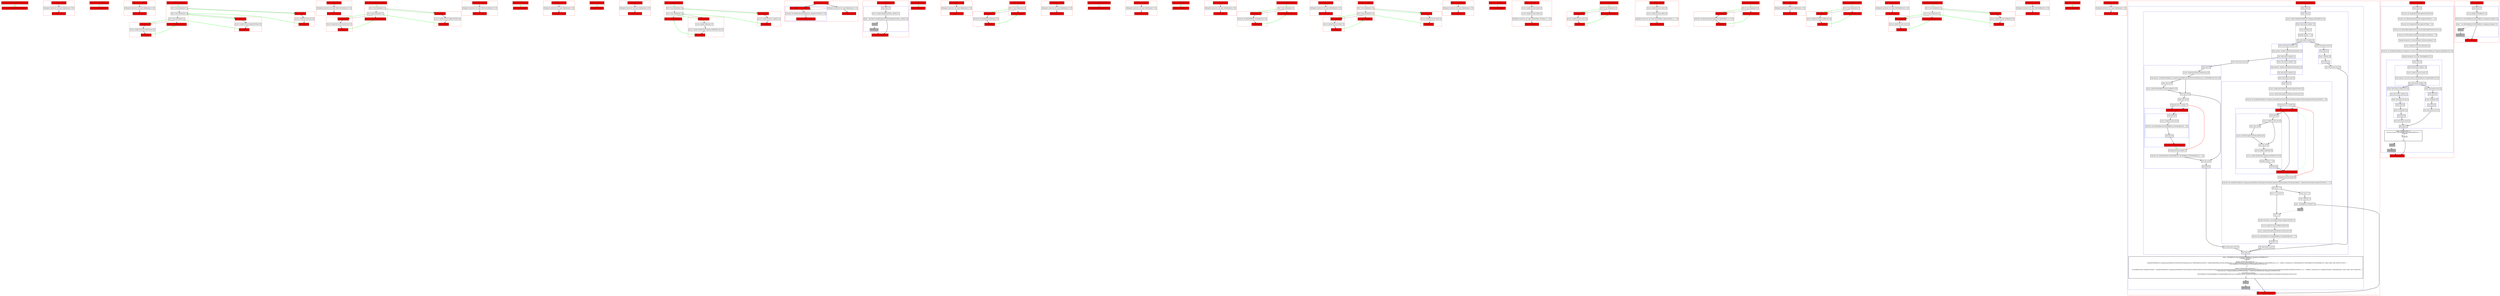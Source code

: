 digraph kt44814_kt {
    graph [nodesep=3]
    node [shape=box penwidth=2]
    edge [penwidth=2]

    subgraph cluster_0 {
        color=red
        0 [label="Enter class FlyweightCapableTreeStructure [1]" style="filled" fillcolor=red];
        1 [label="Exit class FlyweightCapableTreeStructure [1]" style="filled" fillcolor=red];
    }
    0 -> {1} [color=green];

    subgraph cluster_1 {
        color=red
        2 [label="Enter function <init> [2]" style="filled" fillcolor=red];
        3 [label="Delegated constructor call: super<R|kotlin/Any|>() [2]"];
        4 [label="Exit function <init> [2]" style="filled" fillcolor=red];
    }
    2 -> {3};
    3 -> {4};

    subgraph cluster_2 {
        color=red
        5 [label="Enter class FirSourceElement [1]" style="filled" fillcolor=red];
        6 [label="Exit class FirSourceElement [1]" style="filled" fillcolor=red];
    }
    5 -> {6} [color=green];

    subgraph cluster_3 {
        color=red
        7 [label="Enter function <init> [2]" style="filled" fillcolor=red];
        8 [label="Delegated constructor call: super<R|kotlin/Any|>() [2]"];
        9 [label="Exit function <init> [2]" style="filled" fillcolor=red];
    }
    7 -> {8};
    8 -> {9};

    subgraph cluster_4 {
        color=red
        10 [label="Enter class FirPsiSourceElement [1]" style="filled" fillcolor=red];
        11 [label="Part of class initialization [1]"];
        12 [label="Part of class initialization [1]"];
        13 [label="Part of class initialization [1]"];
        14 [label="Exit class FirPsiSourceElement [1]" style="filled" fillcolor=red];
    }
    10 -> {11} [color=green];
    11 -> {12} [style=dotted];
    11 -> {18} [color=green];
    11 -> {18} [style=dashed];
    12 -> {13} [style=dotted];
    12 -> {21} [color=green];
    12 -> {21} [style=dashed];
    13 -> {14} [style=dotted];
    13 -> {24} [color=green];
    13 -> {24} [style=dashed];

    subgraph cluster_5 {
        color=red
        15 [label="Enter function <init> [2]" style="filled" fillcolor=red];
        16 [label="Delegated constructor call: super<R|FirSourceElement|>() [2]"];
        17 [label="Exit function <init> [2]" style="filled" fillcolor=red];
    }
    15 -> {16};
    16 -> {17};

    subgraph cluster_6 {
        color=red
        18 [label="Enter property [2]" style="filled" fillcolor=red];
        19 [label="Access variable R|<local>/psi| [2]"];
        20 [label="Exit property [2]" style="filled" fillcolor=red];
    }
    18 -> {19};
    19 -> {20};
    20 -> {12} [color=green];

    subgraph cluster_7 {
        color=red
        21 [label="Enter property [2]" style="filled" fillcolor=red];
        22 [label="Access variable R|<local>/lighterASTNode| [2]"];
        23 [label="Exit property [2]" style="filled" fillcolor=red];
    }
    21 -> {22};
    22 -> {23};
    23 -> {13} [color=green];

    subgraph cluster_8 {
        color=red
        24 [label="Enter property [2]" style="filled" fillcolor=red];
        25 [label="Access variable R|<local>/treeStructure| [2]"];
        26 [label="Exit property [2]" style="filled" fillcolor=red];
    }
    24 -> {25};
    25 -> {26};
    26 -> {14} [color=green];

    subgraph cluster_9 {
        color=red
        27 [label="Enter class FirLightSourceElement [1]" style="filled" fillcolor=red];
        28 [label="Part of class initialization [1]"];
        29 [label="Part of class initialization [1]"];
        30 [label="Exit class FirLightSourceElement [1]" style="filled" fillcolor=red];
    }
    27 -> {28} [color=green];
    28 -> {29} [style=dotted];
    28 -> {34} [color=green];
    28 -> {34} [style=dashed];
    29 -> {30} [style=dotted];
    29 -> {37} [color=green];
    29 -> {37} [style=dashed];

    subgraph cluster_10 {
        color=red
        31 [label="Enter function <init> [2]" style="filled" fillcolor=red];
        32 [label="Delegated constructor call: super<R|FirSourceElement|>() [2]"];
        33 [label="Exit function <init> [2]" style="filled" fillcolor=red];
    }
    31 -> {32};
    32 -> {33};

    subgraph cluster_11 {
        color=red
        34 [label="Enter property [2]" style="filled" fillcolor=red];
        35 [label="Access variable R|<local>/lighterASTNode| [2]"];
        36 [label="Exit property [2]" style="filled" fillcolor=red];
    }
    34 -> {35};
    35 -> {36};
    36 -> {29} [color=green];

    subgraph cluster_12 {
        color=red
        37 [label="Enter property [2]" style="filled" fillcolor=red];
        38 [label="Access variable R|<local>/treeStructure| [2]"];
        39 [label="Exit property [2]" style="filled" fillcolor=red];
    }
    37 -> {38};
    38 -> {39};
    39 -> {30} [color=green];

    subgraph cluster_13 {
        color=red
        40 [label="Enter class PsiElement [1]" style="filled" fillcolor=red];
        41 [label="Exit class PsiElement [1]" style="filled" fillcolor=red];
    }
    40 -> {41} [color=green];

    subgraph cluster_14 {
        color=red
        42 [label="Enter function <init> [2]" style="filled" fillcolor=red];
        43 [label="Delegated constructor call: super<R|kotlin/Any|>() [2]"];
        44 [label="Exit function <init> [2]" style="filled" fillcolor=red];
    }
    42 -> {43};
    43 -> {44};

    subgraph cluster_15 {
        color=red
        45 [label="Enter class ASTNode [1]" style="filled" fillcolor=red];
        46 [label="Exit class ASTNode [1]" style="filled" fillcolor=red];
    }
    45 -> {46} [color=green];

    subgraph cluster_16 {
        color=red
        47 [label="Enter function <init> [2]" style="filled" fillcolor=red];
        48 [label="Delegated constructor call: super<R|kotlin/Any|>() [2]"];
        49 [label="Exit function <init> [2]" style="filled" fillcolor=red];
    }
    47 -> {48};
    48 -> {49};

    subgraph cluster_17 {
        color=red
        50 [label="Enter class LighterASTNode [1]" style="filled" fillcolor=red];
        51 [label="Part of class initialization [1]"];
        52 [label="Part of class initialization [1]"];
        53 [label="Exit class LighterASTNode [1]" style="filled" fillcolor=red];
    }
    50 -> {51} [color=green];
    51 -> {52} [style=dotted];
    51 -> {60} [color=green];
    51 -> {60} [style=dashed];
    52 -> {53} [style=dotted];
    52 -> {70} [color=green];
    52 -> {70} [style=dashed];

    subgraph cluster_18 {
        color=red
        54 [label="Enter function <init> [2]" style="filled" fillcolor=red];
        subgraph cluster_19 {
            color=blue
            57 [label="Enter default value of _children [3]" style="filled" fillcolor=red];
            58 [label="Function call: R|kotlin/collections/emptyList|<R|LighterASTNode?|>() [3]"];
            59 [label="Exit default value of _children [3]" style="filled" fillcolor=red];
        }
        55 [label="Delegated constructor call: super<R|kotlin/Any|>() [2]"];
        56 [label="Exit function <init> [2]" style="filled" fillcolor=red];
    }
    54 -> {57 55};
    55 -> {56};
    57 -> {58};
    57 -> {57} [style=dashed];
    58 -> {59};

    subgraph cluster_20 {
        color=red
        60 [label="Enter property [2]" style="filled" fillcolor=red];
        61 [label="Access variable R|<local>/_children| [2]"];
        62 [label="Exit property [2]" style="filled" fillcolor=red];
    }
    60 -> {61};
    61 -> {62};
    62 -> {52} [color=green];

    subgraph cluster_21 {
        color=red
        63 [label="Enter function getChildren [2]" style="filled" fillcolor=red];
        subgraph cluster_22 {
            color=blue
            64 [label="Enter block [2]"];
            65 [label="Access variable R|/LighterASTNode._children| [2]"];
            66 [label="Jump: ^getChildren this@R|/LighterASTNode|.R|/LighterASTNode._children| [2]"];
            67 [label="Stub [2]" style="filled" fillcolor=gray];
            68 [label="Exit block [2]" style="filled" fillcolor=gray];
        }
        69 [label="Exit function getChildren [2]" style="filled" fillcolor=red];
    }
    63 -> {64};
    64 -> {65};
    65 -> {66};
    66 -> {69};
    66 -> {67} [style=dotted];
    67 -> {68} [style=dotted];
    68 -> {69} [style=dotted];

    subgraph cluster_23 {
        color=red
        70 [label="Enter property [2]" style="filled" fillcolor=red];
        71 [label="Access qualifier /TokenType [2]"];
        72 [label="Access variable R|/TokenType.Companion.MODIFIER_LIST| [2]"];
        73 [label="Exit property [2]" style="filled" fillcolor=red];
    }
    70 -> {71};
    71 -> {72};
    72 -> {73};
    73 -> {53} [color=green];

    subgraph cluster_24 {
        color=red
        74 [label="Enter class TokenType [1]" style="filled" fillcolor=red];
        75 [label="Exit class TokenType [1]" style="filled" fillcolor=red];
    }
    74 -> {75} [color=green];

    subgraph cluster_25 {
        color=red
        76 [label="Enter function <init> [2]" style="filled" fillcolor=red];
        77 [label="Delegated constructor call: super<R|kotlin/Any|>() [2]"];
        78 [label="Exit function <init> [2]" style="filled" fillcolor=red];
    }
    76 -> {77};
    77 -> {78};

    subgraph cluster_26 {
        color=red
        79 [label="Enter class Companion [2]" style="filled" fillcolor=red];
        80 [label="Part of class initialization [2]"];
        81 [label="Exit class Companion [2]" style="filled" fillcolor=red];
    }
    79 -> {80} [color=green];
    80 -> {81} [style=dotted];
    80 -> {85} [color=green];
    80 -> {85} [style=dashed];

    subgraph cluster_27 {
        color=red
        82 [label="Enter function <init> [3]" style="filled" fillcolor=red];
        83 [label="Delegated constructor call: super<R|kotlin/Any|>() [3]"];
        84 [label="Exit function <init> [3]" style="filled" fillcolor=red];
    }
    82 -> {83};
    83 -> {84};

    subgraph cluster_28 {
        color=red
        85 [label="Enter property [3]" style="filled" fillcolor=red];
        86 [label="Function call: R|/TokenType.TokenType|() [3]"];
        87 [label="Exit property [3]" style="filled" fillcolor=red];
    }
    85 -> {86};
    86 -> {87};
    87 -> {81} [color=green];

    subgraph cluster_29 {
        color=red
        88 [label="Enter class KtModifierKeywordToken [1]" style="filled" fillcolor=red];
        89 [label="Exit class KtModifierKeywordToken [1]" style="filled" fillcolor=red];
    }
    88 -> {89} [color=green];

    subgraph cluster_30 {
        color=red
        90 [label="Enter function <init> [2]" style="filled" fillcolor=red];
        91 [label="Delegated constructor call: super<R|kotlin/Any|>() [2]"];
        92 [label="Exit function <init> [2]" style="filled" fillcolor=red];
    }
    90 -> {91};
    91 -> {92};

    subgraph cluster_31 {
        color=red
        93 [label="Enter class KtModifierList [1]" style="filled" fillcolor=red];
        94 [label="Exit class KtModifierList [1]" style="filled" fillcolor=red];
    }
    93 -> {94} [color=green];

    subgraph cluster_32 {
        color=red
        95 [label="Enter function <init> [2]" style="filled" fillcolor=red];
        96 [label="Delegated constructor call: super<R|PsiElement|>() [2]"];
        97 [label="Exit function <init> [2]" style="filled" fillcolor=red];
    }
    95 -> {96};
    96 -> {97};

    subgraph cluster_33 {
        color=red
        98 [label="Enter class KtModifierListOwner [1]" style="filled" fillcolor=red];
        99 [label="Part of class initialization [1]"];
        100 [label="Exit class KtModifierListOwner [1]" style="filled" fillcolor=red];
    }
    98 -> {99} [color=green];
    99 -> {100} [style=dotted];
    99 -> {104} [color=green];
    99 -> {104} [style=dashed];

    subgraph cluster_34 {
        color=red
        101 [label="Enter function <init> [2]" style="filled" fillcolor=red];
        102 [label="Delegated constructor call: super<R|PsiElement|>() [2]"];
        103 [label="Exit function <init> [2]" style="filled" fillcolor=red];
    }
    101 -> {102};
    102 -> {103};

    subgraph cluster_35 {
        color=red
        104 [label="Enter property [2]" style="filled" fillcolor=red];
        105 [label="Function call: R|/KtModifierList.KtModifierList|() [2]"];
        106 [label="Exit property [2]" style="filled" fillcolor=red];
    }
    104 -> {105};
    105 -> {106};
    106 -> {100} [color=green];

    subgraph cluster_36 {
        color=red
        107 [label="Enter class FirModifier [1]" style="filled" fillcolor=red];
        108 [label="Part of class initialization [1]"];
        109 [label="Part of class initialization [1]"];
        110 [label="Exit class FirModifier [1]" style="filled" fillcolor=red];
    }
    107 -> {108} [color=green];
    108 -> {109} [style=dotted];
    108 -> {114} [color=green];
    108 -> {114} [style=dashed];
    109 -> {110} [style=dotted];
    109 -> {117} [color=green];
    109 -> {117} [style=dashed];

    subgraph cluster_37 {
        color=red
        111 [label="Enter function <init> [2]" style="filled" fillcolor=red];
        112 [label="Delegated constructor call: super<R|kotlin/Any|>() [2]"];
        113 [label="Exit function <init> [2]" style="filled" fillcolor=red];
    }
    111 -> {112};
    112 -> {113};

    subgraph cluster_38 {
        color=red
        114 [label="Enter property [2]" style="filled" fillcolor=red];
        115 [label="Access variable R|<local>/node| [2]"];
        116 [label="Exit property [2]" style="filled" fillcolor=red];
    }
    114 -> {115};
    115 -> {116};
    116 -> {109} [color=green];

    subgraph cluster_39 {
        color=red
        117 [label="Enter property [2]" style="filled" fillcolor=red];
        118 [label="Access variable R|<local>/token| [2]"];
        119 [label="Exit property [2]" style="filled" fillcolor=red];
    }
    117 -> {118};
    118 -> {119};
    119 -> {110} [color=green];

    subgraph cluster_40 {
        color=red
        120 [label="Enter class FirPsiModifier [2]" style="filled" fillcolor=red];
        121 [label="Exit class FirPsiModifier [2]" style="filled" fillcolor=red];
    }
    120 -> {121} [color=green];

    subgraph cluster_41 {
        color=red
        122 [label="Enter function <init> [3]" style="filled" fillcolor=red];
        123 [label="Access variable R|<local>/node| [4]"];
        124 [label="Access variable R|<local>/token| [4]"];
        125 [label="Delegated constructor call: super<R|FirModifier<ASTNode>|>(...) [3]"];
        126 [label="Exit function <init> [3]" style="filled" fillcolor=red];
    }
    122 -> {123};
    123 -> {124};
    124 -> {125};
    125 -> {126};

    subgraph cluster_42 {
        color=red
        127 [label="Enter class FirLightModifier [2]" style="filled" fillcolor=red];
        128 [label="Part of class initialization [2]"];
        129 [label="Exit class FirLightModifier [2]" style="filled" fillcolor=red];
    }
    127 -> {128} [color=green];
    128 -> {129} [style=dotted];
    128 -> {135} [color=green];
    128 -> {135} [style=dashed];

    subgraph cluster_43 {
        color=red
        130 [label="Enter function <init> [3]" style="filled" fillcolor=red];
        131 [label="Access variable R|<local>/node| [4]"];
        132 [label="Access variable R|<local>/token| [4]"];
        133 [label="Delegated constructor call: super<R|FirModifier<LighterASTNode>|>(...) [3]"];
        134 [label="Exit function <init> [3]" style="filled" fillcolor=red];
    }
    130 -> {131};
    131 -> {132};
    132 -> {133};
    133 -> {134};

    subgraph cluster_44 {
        color=red
        135 [label="Enter property [3]" style="filled" fillcolor=red];
        136 [label="Access variable R|<local>/tree| [3]"];
        137 [label="Exit property [3]" style="filled" fillcolor=red];
    }
    135 -> {136};
    136 -> {137};
    137 -> {129} [color=green];

    subgraph cluster_45 {
        color=red
        138 [label="Enter class FirModifierList [1]" style="filled" fillcolor=red];
        139 [label="Part of class initialization [1]"];
        140 [label="Exit class FirModifierList [1]" style="filled" fillcolor=red];
    }
    138 -> {139} [color=green];
    139 -> {140} [style=dotted];
    139 -> {144} [color=green];
    139 -> {144} [style=dashed];

    subgraph cluster_46 {
        color=red
        141 [label="Enter function <init> [2]" style="filled" fillcolor=red];
        142 [label="Delegated constructor call: super<R|kotlin/Any|>() [2]"];
        143 [label="Exit function <init> [2]" style="filled" fillcolor=red];
    }
    141 -> {142};
    142 -> {143};

    subgraph cluster_47 {
        color=red
        144 [label="Enter property [2]" style="filled" fillcolor=red];
        145 [label="Function call: R|kotlin/collections/emptyList|<R|FirModifier<*>|>() [2]"];
        146 [label="Exit property [2]" style="filled" fillcolor=red];
    }
    144 -> {145};
    145 -> {146};
    146 -> {140} [color=green];

    subgraph cluster_48 {
        color=red
        147 [label="Enter class FirPsiModifierList [2]" style="filled" fillcolor=red];
        148 [label="Part of class initialization [2]"];
        149 [label="Exit class FirPsiModifierList [2]" style="filled" fillcolor=red];
    }
    147 -> {148} [color=green];
    148 -> {149} [style=dotted];
    148 -> {153} [color=green];
    148 -> {153} [style=dashed];

    subgraph cluster_49 {
        color=red
        150 [label="Enter function <init> [3]" style="filled" fillcolor=red];
        151 [label="Delegated constructor call: super<R|FirModifierList|>() [3]"];
        152 [label="Exit function <init> [3]" style="filled" fillcolor=red];
    }
    150 -> {151};
    151 -> {152};

    subgraph cluster_50 {
        color=red
        153 [label="Enter property [3]" style="filled" fillcolor=red];
        154 [label="Access variable R|<local>/modifierList| [3]"];
        155 [label="Exit property [3]" style="filled" fillcolor=red];
    }
    153 -> {154};
    154 -> {155};
    155 -> {149} [color=green];

    subgraph cluster_51 {
        color=red
        156 [label="Enter class FirLightModifierList [2]" style="filled" fillcolor=red];
        157 [label="Part of class initialization [2]"];
        158 [label="Part of class initialization [2]"];
        159 [label="Exit class FirLightModifierList [2]" style="filled" fillcolor=red];
    }
    156 -> {157} [color=green];
    157 -> {158} [style=dotted];
    157 -> {163} [color=green];
    157 -> {163} [style=dashed];
    158 -> {159} [style=dotted];
    158 -> {166} [color=green];
    158 -> {166} [style=dashed];

    subgraph cluster_52 {
        color=red
        160 [label="Enter function <init> [3]" style="filled" fillcolor=red];
        161 [label="Delegated constructor call: super<R|FirModifierList|>() [3]"];
        162 [label="Exit function <init> [3]" style="filled" fillcolor=red];
    }
    160 -> {161};
    161 -> {162};

    subgraph cluster_53 {
        color=red
        163 [label="Enter property [3]" style="filled" fillcolor=red];
        164 [label="Access variable R|<local>/modifierList| [3]"];
        165 [label="Exit property [3]" style="filled" fillcolor=red];
    }
    163 -> {164};
    164 -> {165};
    165 -> {158} [color=green];

    subgraph cluster_54 {
        color=red
        166 [label="Enter property [3]" style="filled" fillcolor=red];
        167 [label="Access variable R|<local>/tree| [3]"];
        168 [label="Exit property [3]" style="filled" fillcolor=red];
    }
    166 -> {167};
    167 -> {168};
    168 -> {159} [color=green];

    subgraph cluster_55 {
        color=red
        169 [label="Enter class Companion [2]" style="filled" fillcolor=red];
        170 [label="Exit class Companion [2]" style="filled" fillcolor=red];
    }
    169 -> {170} [color=green];

    subgraph cluster_56 {
        color=red
        171 [label="Enter function <init> [3]" style="filled" fillcolor=red];
        172 [label="Delegated constructor call: super<R|kotlin/Any|>() [3]"];
        173 [label="Exit function <init> [3]" style="filled" fillcolor=red];
    }
    171 -> {172};
    172 -> {173};

    subgraph cluster_57 {
        color=red
        174 [label="Enter function getModifierList [3]" style="filled" fillcolor=red];
        subgraph cluster_58 {
            color=blue
            175 [label="Enter block [3]"];
            subgraph cluster_59 {
                color=blue
                176 [label="Enter when [3]"];
                177 [label="Access variable this@R|/FirModifierList.Companion.getModifierList| [4]"];
                subgraph cluster_60 {
                    color=blue
                    178 [label="Enter when branch condition  [4]"];
                    179 [label="Const: Null(null) [5]"];
                    180 [label="Equality operator == [5]"];
                    181 [label="Exit when branch condition [4]"];
                }
                subgraph cluster_61 {
                    color=blue
                    182 [label="Enter when branch condition  [4]"];
                    183 [label="Type operator: ($subj$ is R|FirPsiSourceElement|) [5]"];
                    184 [label="Exit when branch condition [4]"];
                }
                subgraph cluster_62 {
                    color=blue
                    185 [label="Enter when branch condition  [4]"];
                    186 [label="Type operator: ($subj$ is R|FirLightSourceElement|) [5]"];
                    187 [label="Exit when branch condition [4]"];
                }
                188 [label="Enter when branch result [5]"];
                subgraph cluster_63 {
                    color=blue
                    189 [label="Enter block [7]"];
                    190 [label="Access variable R|/FirLightSourceElement.lighterASTNode| [9]"];
                    191 [label="Access variable R|/FirLightSourceElement.treeStructure| [9]"];
                    192 [label="Function call: this@R|/FirModifierList.Companion.getModifierList|.R|/FirLightSourceElement.lighterASTNode|.R|/LighterASTNode.getChildren|(...) [8]"];
                    193 [label="Postponed enter to lambda [8]"];
                    subgraph cluster_64 {
                        color=blue
                        239 [label="Enter function anonymousFunction [9]" style="filled" fillcolor=red];
                        subgraph cluster_65 {
                            color=blue
                            240 [label="Enter block [9]"];
                            241 [label="Access variable R|<local>/it| [9]"];
                            242 [label="Enter safe call [9]"];
                            243 [label="Access variable R|/LighterASTNode.tokenType| [9]"];
                            244 [label="Exit safe call [9]"];
                            245 [label="Access qualifier /TokenType [9]"];
                            246 [label="Access variable R|/TokenType.Companion.MODIFIER_LIST| [9]"];
                            247 [label="Equality operator == [9]"];
                            248 [label="Exit block [9]"];
                        }
                        249 [label="Exit function anonymousFunction [9]" style="filled" fillcolor=red];
                    }
                    194 [label="Postponed exit from lambda [8]"];
                    195 [label="Function call: this@R|/FirModifierList.Companion.getModifierList|.R|/FirLightSourceElement.lighterASTNode|.R|/LighterASTNode.getChildren|(...).R|kotlin/collections/find|<R|LighterASTNode?|>(...) [7]"];
                    196 [label="Exit lhs of ?: [7]"];
                    197 [label="Enter rhs of ?: [7]"];
                    198 [label="Const: Null(null) [7]"];
                    199 [label="Jump: ^getModifierList Null(null) [7]"];
                    200 [label="Stub [7]" style="filled" fillcolor=gray];
                    201 [label="Lhs of ?: is not null [7]"];
                    202 [label="Exit ?: [7]"];
                    203 [label="Variable declaration: lval modifierListNode: R|LighterASTNode| [7]"];
                    204 [label="Access variable R|<local>/modifierListNode| [8]"];
                    205 [label="Access variable R|/FirLightSourceElement.treeStructure| [8]"];
                    206 [label="Function call: R|/FirModifierList.FirLightModifierList.FirLightModifierList|(...) [7]"];
                    207 [label="Exit block [7]"];
                }
                208 [label="Exit when branch result [6]"];
                209 [label="Enter when branch result [5]"];
                subgraph cluster_66 {
                    color=blue
                    210 [label="Enter block [6]"];
                    211 [label="Access variable R|/FirPsiSourceElement.psi| [6]"];
                    212 [label="Type operator: (this@R|/FirModifierList.Companion.getModifierList|.R|/FirPsiSourceElement.psi| as? R|KtModifierListOwner|) [6]"];
                    213 [label="Enter safe call [6]"];
                    214 [label="Access variable R|/KtModifierListOwner.modifierList| [6]"];
                    215 [label="Exit safe call [6]"];
                    216 [label="Enter safe call [6]"];
                    217 [label="Postponed enter to lambda [7]"];
                    subgraph cluster_67 {
                        color=blue
                        233 [label="Enter function anonymousFunction [8]" style="filled" fillcolor=red];
                        subgraph cluster_68 {
                            color=blue
                            234 [label="Enter block [8]"];
                            235 [label="Access variable R|<local>/it| [9]"];
                            236 [label="Function call: R|/FirModifierList.FirPsiModifierList.FirPsiModifierList|(...) [8]"];
                            237 [label="Exit block [8]"];
                        }
                        238 [label="Exit function anonymousFunction [8]" style="filled" fillcolor=red];
                    }
                    218 [label="Postponed exit from lambda [7]"];
                    219 [label="Function call: $subj$.R|kotlin/let|<R|KtModifierList|, R|FirModifierList.FirPsiModifierList|>(...) [6]"];
                    220 [label="Exit safe call [6]"];
                    221 [label="Exit block [6]"];
                }
                222 [label="Exit when branch result [5]"];
                223 [label="Enter when branch result [5]"];
                subgraph cluster_69 {
                    color=blue
                    224 [label="Enter block [5]"];
                    225 [label="Const: Null(null) [5]"];
                    226 [label="Exit block [5]"];
                }
                227 [label="Exit when branch result [4]"];
                228 [label="Exit when [3]"];
            }
            229 [label="Jump: ^getModifierList when (this@R|/FirModifierList.Companion.getModifierList|) {
    ==($subj$, Null(null)) ->  {
        Null(null)
    }
    ($subj$ is R|FirPsiSourceElement|) ->  {
        (this@R|/FirModifierList.Companion.getModifierList|.R|/FirPsiSourceElement.psi| as? R|KtModifierListOwner|)?.{ $subj$.R|/KtModifierListOwner.modifierList| }?.{ $subj$.R|kotlin/let|<R|KtModifierList|, R|FirModifierList.FirPsiModifierList|>(<L> = let@fun <anonymous>(it: R|KtModifierList|): R|FirModifierList.FirPsiModifierList| <inline=Inline, kind=EXACTLY_ONCE>  {
            ^ R|/FirModifierList.FirPsiModifierList.FirPsiModifierList|(R|<local>/it|)
        }
        ) }
    }
    ($subj$ is R|FirLightSourceElement|) ->  {
        lval modifierListNode: R|LighterASTNode| = this@R|/FirModifierList.Companion.getModifierList|.R|/FirLightSourceElement.lighterASTNode|.R|/LighterASTNode.getChildren|(this@R|/FirModifierList.Companion.getModifierList|.R|/FirLightSourceElement.treeStructure|).R|kotlin/collections/find|<R|LighterASTNode?|>(<L> = find@fun <anonymous>(it: R|LighterASTNode?|): R|kotlin/Boolean| <inline=Inline, kind=UNKNOWN>  {
            ^ ==(R|<local>/it|?.{ $subj$.R|/LighterASTNode.tokenType| }, Q|TokenType|.R|/TokenType.Companion.MODIFIER_LIST|)
        }
        ) ?: ^getModifierList Null(null)
        R|/FirModifierList.FirLightModifierList.FirLightModifierList|(R|<local>/modifierListNode|, this@R|/FirModifierList.Companion.getModifierList|.R|/FirLightSourceElement.treeStructure|)
    }
}
 [3]"];
            230 [label="Stub [3]" style="filled" fillcolor=gray];
            231 [label="Exit block [3]" style="filled" fillcolor=gray];
        }
        232 [label="Exit function getModifierList [3]" style="filled" fillcolor=red];
    }
    174 -> {175};
    175 -> {176};
    176 -> {177};
    177 -> {178};
    178 -> {179};
    179 -> {180};
    180 -> {181};
    181 -> {223 182};
    182 -> {183};
    183 -> {184};
    184 -> {209 185};
    185 -> {186};
    186 -> {187};
    187 -> {188};
    188 -> {189};
    189 -> {190};
    190 -> {191};
    191 -> {192};
    192 -> {193};
    193 -> {239};
    193 -> {194} [color=red];
    193 -> {239} [style=dashed];
    194 -> {195};
    195 -> {196};
    196 -> {201 197};
    197 -> {198};
    198 -> {199};
    199 -> {232};
    199 -> {200} [style=dotted];
    200 -> {202} [style=dotted];
    201 -> {202};
    202 -> {203};
    203 -> {204};
    204 -> {205};
    205 -> {206};
    206 -> {207};
    207 -> {208};
    208 -> {228};
    209 -> {210};
    210 -> {211};
    211 -> {212};
    212 -> {213 215};
    213 -> {214};
    214 -> {215};
    215 -> {216 220};
    216 -> {217};
    217 -> {233};
    217 -> {218} [color=red];
    217 -> {233} [style=dashed];
    218 -> {219};
    219 -> {220};
    220 -> {221};
    221 -> {222};
    222 -> {228};
    223 -> {224};
    224 -> {225};
    225 -> {226};
    226 -> {227};
    227 -> {228};
    228 -> {229};
    229 -> {232};
    229 -> {230} [style=dotted];
    230 -> {231} [style=dotted];
    231 -> {232} [style=dotted];
    233 -> {234};
    234 -> {235};
    235 -> {236};
    236 -> {237};
    237 -> {238};
    238 -> {218} [color=green];
    239 -> {249 240};
    240 -> {241};
    241 -> {242 244};
    242 -> {243};
    243 -> {244};
    244 -> {245};
    245 -> {246};
    246 -> {247};
    247 -> {248};
    248 -> {249};
    249 -> {194} [color=green];
    249 -> {239} [color=green style=dashed];

    subgraph cluster_70 {
        color=red
        250 [label="Enter function boxImpl [3]" style="filled" fillcolor=red];
        subgraph cluster_71 {
            color=blue
            251 [label="Enter block [3]"];
            252 [label="Function call: R|/LighterASTNode.LighterASTNode|() [6]"];
            253 [label="Function call: R|kotlin/collections/listOf|<R|LighterASTNode|>(...) [5]"];
            254 [label="Function call: R|/LighterASTNode.LighterASTNode|(...) [4]"];
            255 [label="Function call: R|/FlyweightCapableTreeStructure.FlyweightCapableTreeStructure|() [4]"];
            256 [label="Function call: R|/FirLightSourceElement.FirLightSourceElement|(...) [3]"];
            257 [label="Variable declaration: lval sourceElement: R|FirSourceElement?| [3]"];
            258 [label="Access variable R|<local>/sourceElement| [4]"];
            259 [label="Function call: (this@R|/FirModifierList.Companion|, R|<local>/sourceElement|).R|/FirModifierList.Companion.getModifierList|() [3]"];
            260 [label="Variable declaration: lval result: R|FirModifierList?| [3]"];
            subgraph cluster_72 {
                color=blue
                261 [label="Enter when [3]"];
                subgraph cluster_73 {
                    color=blue
                    262 [label="Enter when branch condition  [4]"];
                    263 [label="Access variable R|<local>/result| [5]"];
                    264 [label="Type operator: (R|<local>/result| is R|FirModifierList.FirLightModifierList|) [5]"];
                    265 [label="Exit when branch condition [4]"];
                }
                subgraph cluster_74 {
                    color=blue
                    266 [label="Enter when branch condition else [4]"];
                    267 [label="Exit when branch condition [4]"];
                }
                268 [label="Enter when branch result [5]"];
                subgraph cluster_75 {
                    color=blue
                    269 [label="Enter block [6]"];
                    270 [label="Const: String(Fail) [6]"];
                    271 [label="Exit block [6]"];
                }
                272 [label="Exit when branch result [5]"];
                273 [label="Enter when branch result [5]"];
                subgraph cluster_76 {
                    color=blue
                    274 [label="Enter block [5]"];
                    275 [label="Const: String(OK) [5]"];
                    276 [label="Exit block [5]"];
                }
                277 [label="Exit when branch result [4]"];
                278 [label="Exit when [3]"];
            }
            279 [label="Jump: ^boxImpl when () {
    (R|<local>/result| is R|FirModifierList.FirLightModifierList|) ->  {
        String(OK)
    }
    else ->  {
        String(Fail)
    }
}
 [3]"];
            280 [label="Stub [3]" style="filled" fillcolor=gray];
            281 [label="Exit block [3]" style="filled" fillcolor=gray];
        }
        282 [label="Exit function boxImpl [3]" style="filled" fillcolor=red];
    }
    250 -> {251};
    251 -> {252};
    252 -> {253};
    253 -> {254};
    254 -> {255};
    255 -> {256};
    256 -> {257};
    257 -> {258};
    258 -> {259};
    259 -> {260};
    260 -> {261};
    261 -> {262};
    262 -> {263};
    263 -> {264};
    264 -> {265};
    265 -> {273 266};
    266 -> {267};
    267 -> {268};
    268 -> {269};
    269 -> {270};
    270 -> {271};
    271 -> {272};
    272 -> {278};
    273 -> {274};
    274 -> {275};
    275 -> {276};
    276 -> {277};
    277 -> {278};
    278 -> {279};
    279 -> {282};
    279 -> {280} [style=dotted];
    280 -> {281} [style=dotted];
    281 -> {282} [style=dotted];

    subgraph cluster_77 {
        color=red
        283 [label="Enter function box [1]" style="filled" fillcolor=red];
        subgraph cluster_78 {
            color=blue
            284 [label="Enter block [1]"];
            285 [label="Access qualifier /FirModifierList [2]"];
            286 [label="Function call: Q|FirModifierList|.R|/FirModifierList.Companion.boxImpl|() [1]"];
            287 [label="Jump: ^box Q|FirModifierList|.R|/FirModifierList.Companion.boxImpl|() [1]"];
            288 [label="Stub [1]" style="filled" fillcolor=gray];
            289 [label="Exit block [1]" style="filled" fillcolor=gray];
        }
        290 [label="Exit function box [1]" style="filled" fillcolor=red];
    }
    283 -> {284};
    284 -> {285};
    285 -> {286};
    286 -> {287};
    287 -> {290};
    287 -> {288} [style=dotted];
    288 -> {289} [style=dotted];
    289 -> {290} [style=dotted];

}
